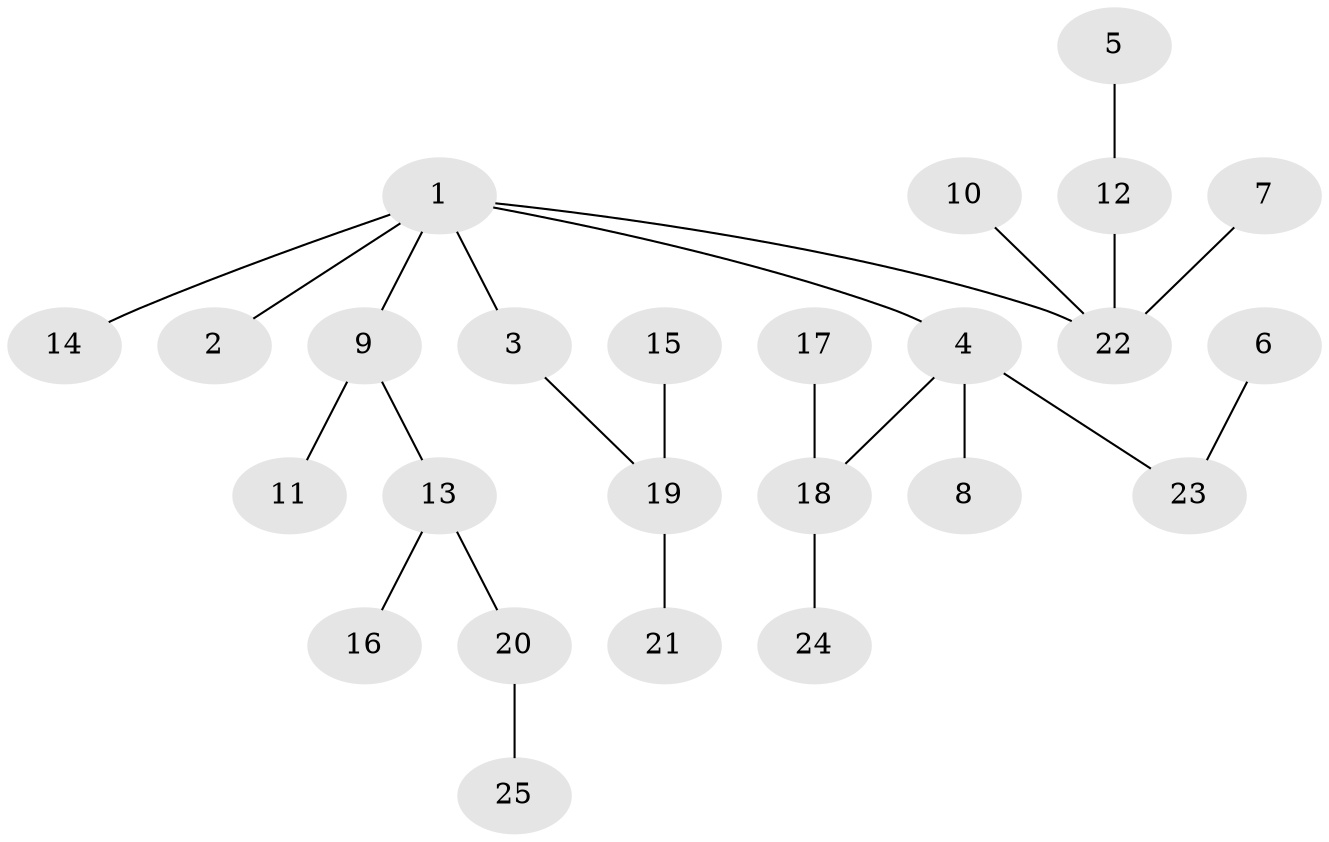 // original degree distribution, {5: 0.02, 4: 0.1, 1: 0.5, 3: 0.12, 2: 0.24, 6: 0.02}
// Generated by graph-tools (version 1.1) at 2025/26/03/09/25 03:26:32]
// undirected, 25 vertices, 24 edges
graph export_dot {
graph [start="1"]
  node [color=gray90,style=filled];
  1;
  2;
  3;
  4;
  5;
  6;
  7;
  8;
  9;
  10;
  11;
  12;
  13;
  14;
  15;
  16;
  17;
  18;
  19;
  20;
  21;
  22;
  23;
  24;
  25;
  1 -- 2 [weight=1.0];
  1 -- 3 [weight=1.0];
  1 -- 4 [weight=1.0];
  1 -- 9 [weight=1.0];
  1 -- 14 [weight=1.0];
  1 -- 22 [weight=1.0];
  3 -- 19 [weight=1.0];
  4 -- 8 [weight=1.0];
  4 -- 18 [weight=1.0];
  4 -- 23 [weight=1.0];
  5 -- 12 [weight=1.0];
  6 -- 23 [weight=1.0];
  7 -- 22 [weight=1.0];
  9 -- 11 [weight=1.0];
  9 -- 13 [weight=1.0];
  10 -- 22 [weight=1.0];
  12 -- 22 [weight=1.0];
  13 -- 16 [weight=1.0];
  13 -- 20 [weight=1.0];
  15 -- 19 [weight=1.0];
  17 -- 18 [weight=1.0];
  18 -- 24 [weight=1.0];
  19 -- 21 [weight=1.0];
  20 -- 25 [weight=1.0];
}
